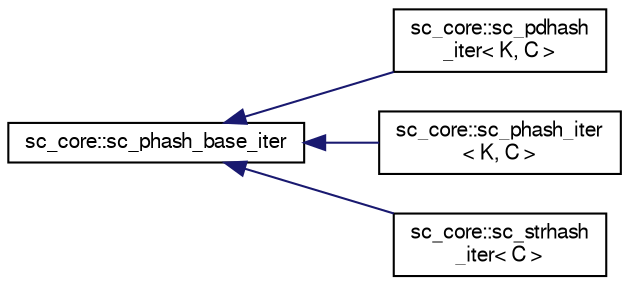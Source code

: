digraph "Graphical Class Hierarchy"
{
  edge [fontname="FreeSans",fontsize="10",labelfontname="FreeSans",labelfontsize="10"];
  node [fontname="FreeSans",fontsize="10",shape=record];
  rankdir="LR";
  Node0 [label="sc_core::sc_phash_base_iter",height=0.2,width=0.4,color="black", fillcolor="white", style="filled",URL="$a02044.html"];
  Node0 -> Node1 [dir="back",color="midnightblue",fontsize="10",style="solid",fontname="FreeSans"];
  Node1 [label="sc_core::sc_pdhash\l_iter\< K, C \>",height=0.2,width=0.4,color="black", fillcolor="white", style="filled",URL="$a02036.html"];
  Node0 -> Node2 [dir="back",color="midnightblue",fontsize="10",style="solid",fontname="FreeSans"];
  Node2 [label="sc_core::sc_phash_iter\l\< K, C \>",height=0.2,width=0.4,color="black", fillcolor="white", style="filled",URL="$a02048.html"];
  Node0 -> Node3 [dir="back",color="midnightblue",fontsize="10",style="solid",fontname="FreeSans"];
  Node3 [label="sc_core::sc_strhash\l_iter\< C \>",height=0.2,width=0.4,color="black", fillcolor="white", style="filled",URL="$a02060.html"];
}
